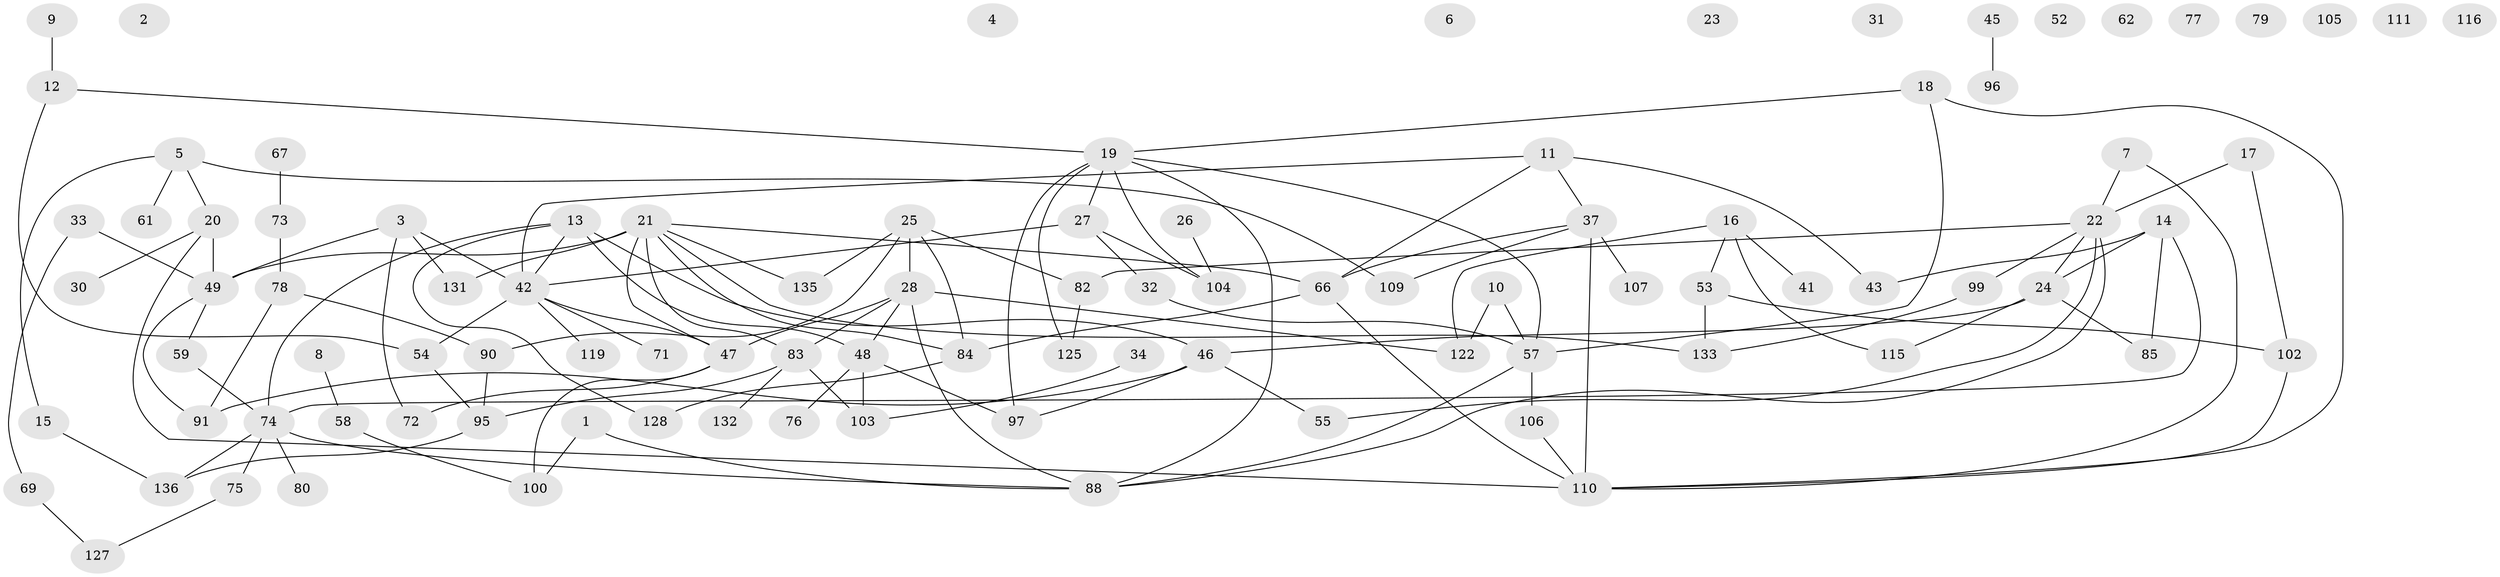 // original degree distribution, {2: 0.21897810218978103, 0: 0.08029197080291971, 4: 0.12408759124087591, 1: 0.2116788321167883, 3: 0.25547445255474455, 7: 0.021897810218978103, 5: 0.051094890510948905, 6: 0.0364963503649635}
// Generated by graph-tools (version 1.1) at 2025/41/03/06/25 10:41:22]
// undirected, 97 vertices, 132 edges
graph export_dot {
graph [start="1"]
  node [color=gray90,style=filled];
  1 [super="+39"];
  2;
  3 [super="+44"];
  4;
  5 [super="+63"];
  6 [super="+86"];
  7;
  8;
  9 [super="+126"];
  10;
  11 [super="+35"];
  12;
  13 [super="+40"];
  14;
  15 [super="+38"];
  16 [super="+118"];
  17 [super="+65"];
  18;
  19 [super="+60"];
  20 [super="+137"];
  21 [super="+92"];
  22 [super="+129"];
  23;
  24 [super="+81"];
  25 [super="+29"];
  26;
  27 [super="+64"];
  28 [super="+36"];
  30;
  31;
  32;
  33 [super="+50"];
  34;
  37 [super="+51"];
  41 [super="+89"];
  42 [super="+113"];
  43;
  45;
  46 [super="+93"];
  47 [super="+56"];
  48 [super="+134"];
  49 [super="+120"];
  52;
  53;
  54 [super="+108"];
  55;
  57 [super="+70"];
  58 [super="+87"];
  59;
  61 [super="+114"];
  62;
  66 [super="+68"];
  67;
  69;
  71;
  72;
  73 [super="+123"];
  74 [super="+117"];
  75 [super="+124"];
  76;
  77;
  78;
  79;
  80;
  82;
  83 [super="+112"];
  84;
  85;
  88 [super="+98"];
  90 [super="+101"];
  91 [super="+94"];
  95 [super="+130"];
  96;
  97;
  99;
  100;
  102;
  103;
  104;
  105;
  106;
  107;
  109;
  110 [super="+121"];
  111;
  115;
  116;
  119;
  122;
  125;
  127;
  128;
  131;
  132;
  133;
  135;
  136;
  1 -- 88;
  1 -- 100;
  3 -- 42;
  3 -- 49;
  3 -- 131;
  3 -- 72;
  5 -- 109;
  5 -- 61;
  5 -- 15;
  5 -- 20;
  7 -- 22;
  7 -- 110;
  8 -- 58;
  9 -- 12;
  10 -- 57;
  10 -- 122;
  11 -- 37;
  11 -- 43;
  11 -- 66;
  11 -- 42;
  12 -- 54;
  12 -- 19;
  13 -- 46;
  13 -- 128;
  13 -- 48;
  13 -- 74;
  13 -- 42;
  14 -- 43;
  14 -- 85;
  14 -- 74;
  14 -- 24;
  15 -- 136;
  16 -- 115;
  16 -- 53;
  16 -- 41;
  16 -- 122;
  17 -- 102;
  17 -- 22;
  18 -- 19;
  18 -- 110;
  18 -- 57;
  19 -- 27;
  19 -- 97;
  19 -- 104;
  19 -- 125;
  19 -- 88;
  19 -- 57;
  20 -- 49;
  20 -- 110;
  20 -- 30;
  21 -- 47;
  21 -- 84;
  21 -- 49 [weight=2];
  21 -- 66;
  21 -- 83;
  21 -- 131;
  21 -- 133;
  21 -- 135;
  22 -- 55;
  22 -- 82;
  22 -- 88;
  22 -- 99;
  22 -- 24;
  24 -- 115;
  24 -- 85;
  24 -- 46;
  25 -- 82;
  25 -- 84;
  25 -- 135;
  25 -- 28;
  25 -- 90;
  26 -- 104;
  27 -- 104;
  27 -- 32;
  27 -- 42;
  28 -- 83;
  28 -- 88;
  28 -- 122;
  28 -- 47 [weight=2];
  28 -- 48;
  32 -- 57;
  33 -- 69;
  33 -- 49;
  34 -- 103;
  37 -- 107;
  37 -- 109;
  37 -- 66;
  37 -- 110;
  42 -- 54;
  42 -- 47;
  42 -- 119;
  42 -- 71;
  45 -- 96;
  46 -- 55;
  46 -- 97;
  46 -- 91;
  47 -- 100;
  47 -- 72;
  48 -- 76;
  48 -- 97;
  48 -- 103;
  49 -- 91;
  49 -- 59;
  53 -- 102;
  53 -- 133;
  54 -- 95;
  57 -- 106;
  57 -- 88;
  58 -- 100;
  59 -- 74;
  66 -- 84;
  66 -- 110;
  67 -- 73;
  69 -- 127;
  73 -- 78;
  74 -- 80;
  74 -- 88;
  74 -- 75;
  74 -- 136;
  75 -- 127;
  78 -- 90;
  78 -- 91;
  82 -- 125;
  83 -- 103;
  83 -- 132;
  83 -- 95;
  84 -- 128;
  90 -- 95;
  95 -- 136;
  99 -- 133;
  102 -- 110;
  106 -- 110;
}
